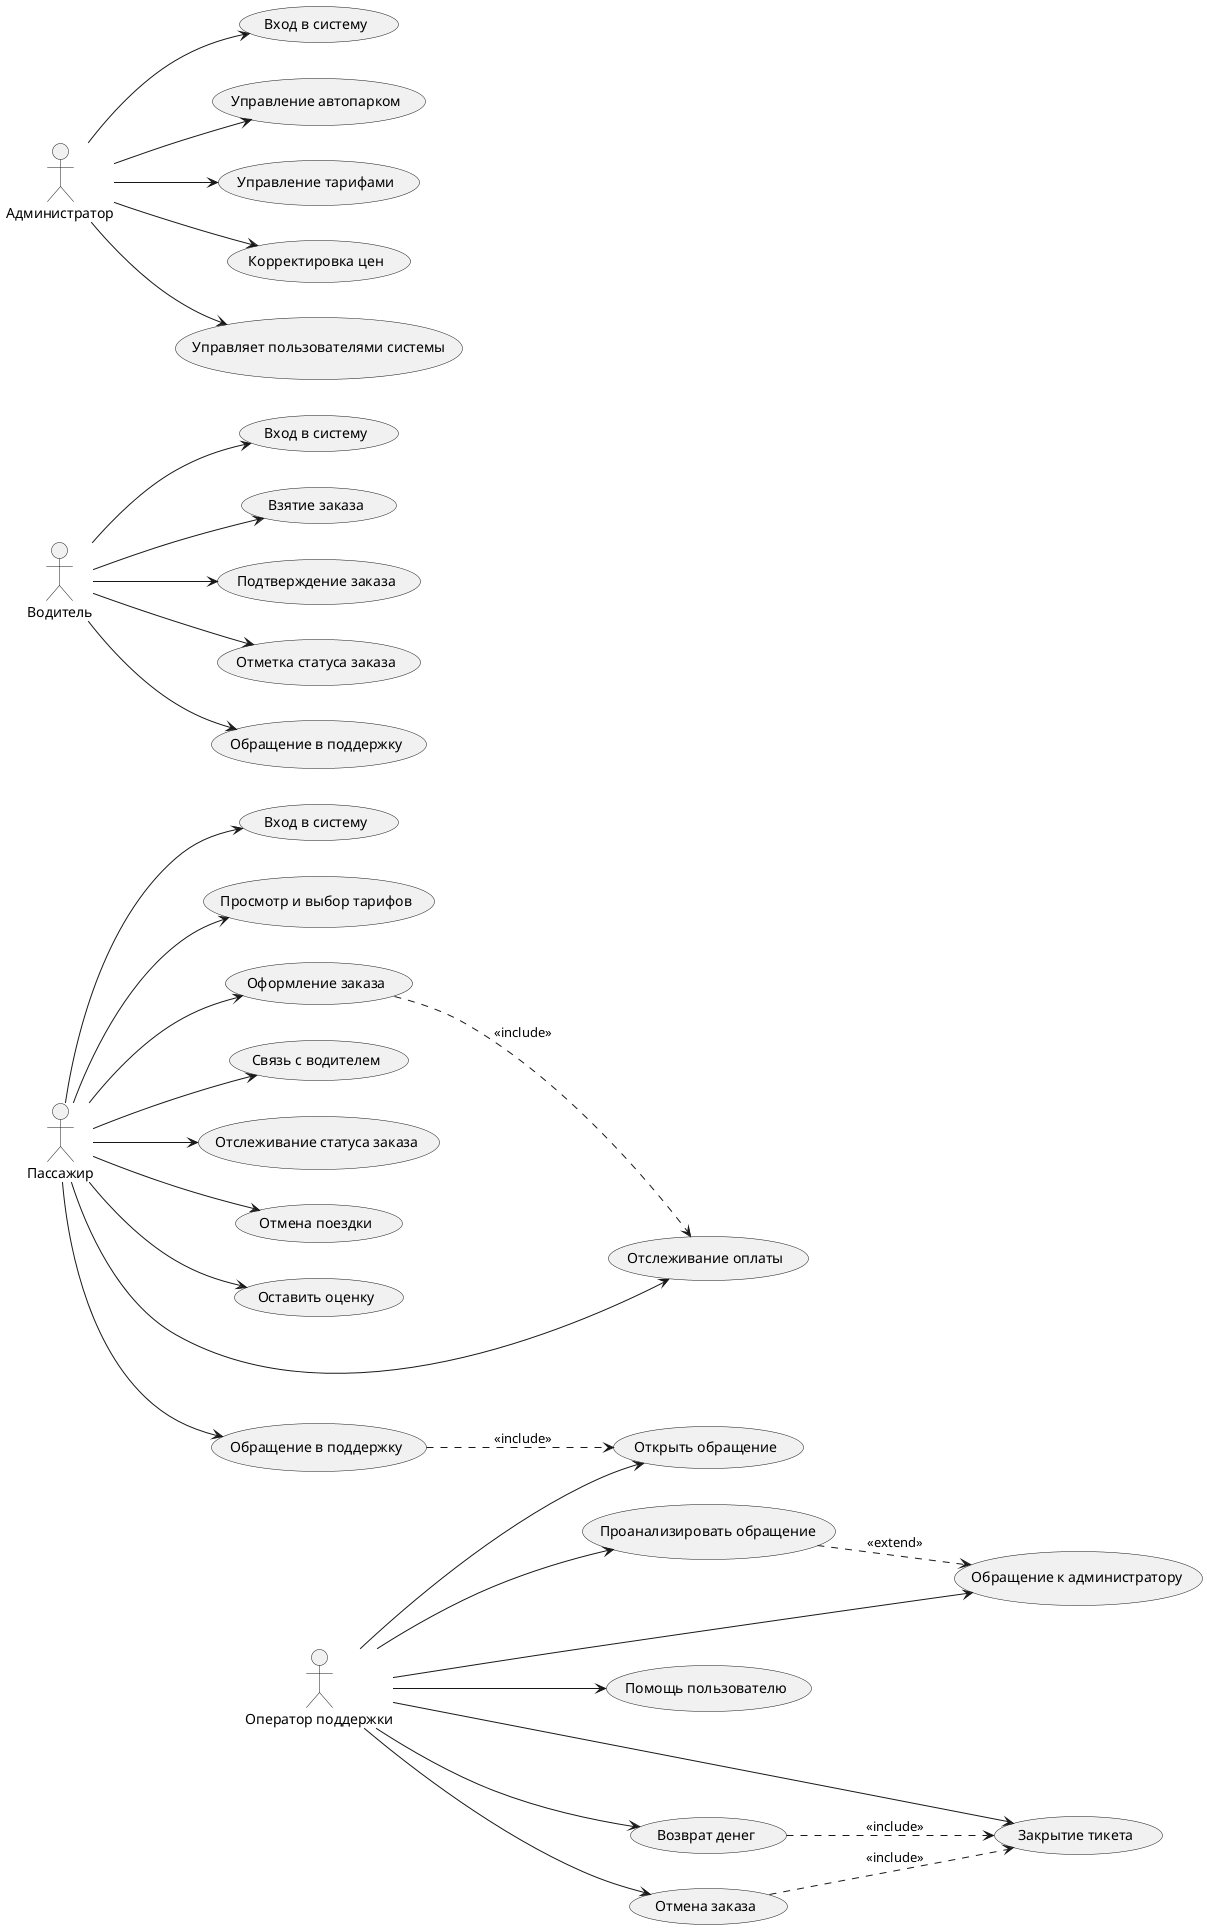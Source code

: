 @startuml
' Диаграмма вариантов использования
left to right direction
skinparam shadowing false
skinparam defaultFontName "Arial"

actor "Пассажир" as Passenger
actor "Водитель" as Driver
actor "Оператор поддержки" as Support
actor "Администратор" as Admin

' Пассажир
usecase UC_P_Login        as "Вход в систему"
usecase UC_P_ViewTariffs  as "Просмотр и выбор тарифов"
usecase UC_P_PlaceOrder   as "Оформление заказа"
usecase UC_P_Contact      as "Связь с водителем"
usecase UC_P_TrackOrder   as "Отслеживание статуса заказа"
usecase UC_P_CancelTrip   as "Отмена поездки"
usecase UC_P_Rating       as "Оставить оценку"
usecase UC_P_TrackPay     as "Отслеживание оплаты"
usecase UC_P_ToSupport    as "Обращение в поддержку"

Passenger --> UC_P_Login
Passenger --> UC_P_ViewTariffs
Passenger --> UC_P_PlaceOrder
Passenger --> UC_P_Contact
Passenger --> UC_P_TrackOrder
Passenger --> UC_P_CancelTrip
Passenger --> UC_P_Rating
Passenger --> UC_P_TrackPay
Passenger --> UC_P_ToSupport

' Водитель
usecase UC_D_Login        as "Вход в систему"
usecase UC_D_Take         as "Взятие заказа"
usecase UC_D_Confirm      as "Подтверждение заказа"
usecase UC_D_Status       as "Отметка статуса заказа"
usecase UC_D_ToSupport    as "Обращение в поддержку"

Driver --> UC_D_Login
Driver --> UC_D_Take
Driver --> UC_D_Confirm
Driver --> UC_D_Status
Driver --> UC_D_ToSupport

' Поддержка
usecase UC_S_Open         as "Открыть обращение"
usecase UC_S_Analyze      as "Проанализировать обращение"
usecase UC_S_Refund       as "Возврат денег"
usecase UC_S_CancelOrder  as "Отмена заказа"
usecase UC_S_Close        as "Закрытие тикета"
usecase UC_S_Escalate     as "Обращение к администратору"
usecase UC_S_HelpUser     as "Помощь пользователю"

Support --> UC_S_Open
Support --> UC_S_Analyze
Support --> UC_S_Refund
Support --> UC_S_CancelOrder
Support --> UC_S_Close
Support --> UC_S_Escalate
Support --> UC_S_HelpUser

' Администратор
usecase UC_A_Login        as "Вход в систему"
usecase UC_A_Fleet        as "Управление автопарком"
usecase UC_A_Tariffs      as "Управление тарифами"
usecase UC_A_Prices       as "Корректировка цен"
usecase UC_A_Users        as "Управляет пользователями системы"

Admin --> UC_A_Login
Admin --> UC_A_Fleet
Admin --> UC_A_Tariffs
Admin --> UC_A_Prices
Admin --> UC_A_Users

' Взаимосвязи
UC_P_PlaceOrder ..> UC_P_TrackPay : <<include>>
UC_P_ToSupport ..> UC_S_Open      : <<include>>
UC_S_Analyze    ..> UC_S_Escalate : <<extend>>
UC_S_Refund     ..> UC_S_Close    : <<include>>
UC_S_CancelOrder ..> UC_S_Close   : <<include>>

@enduml